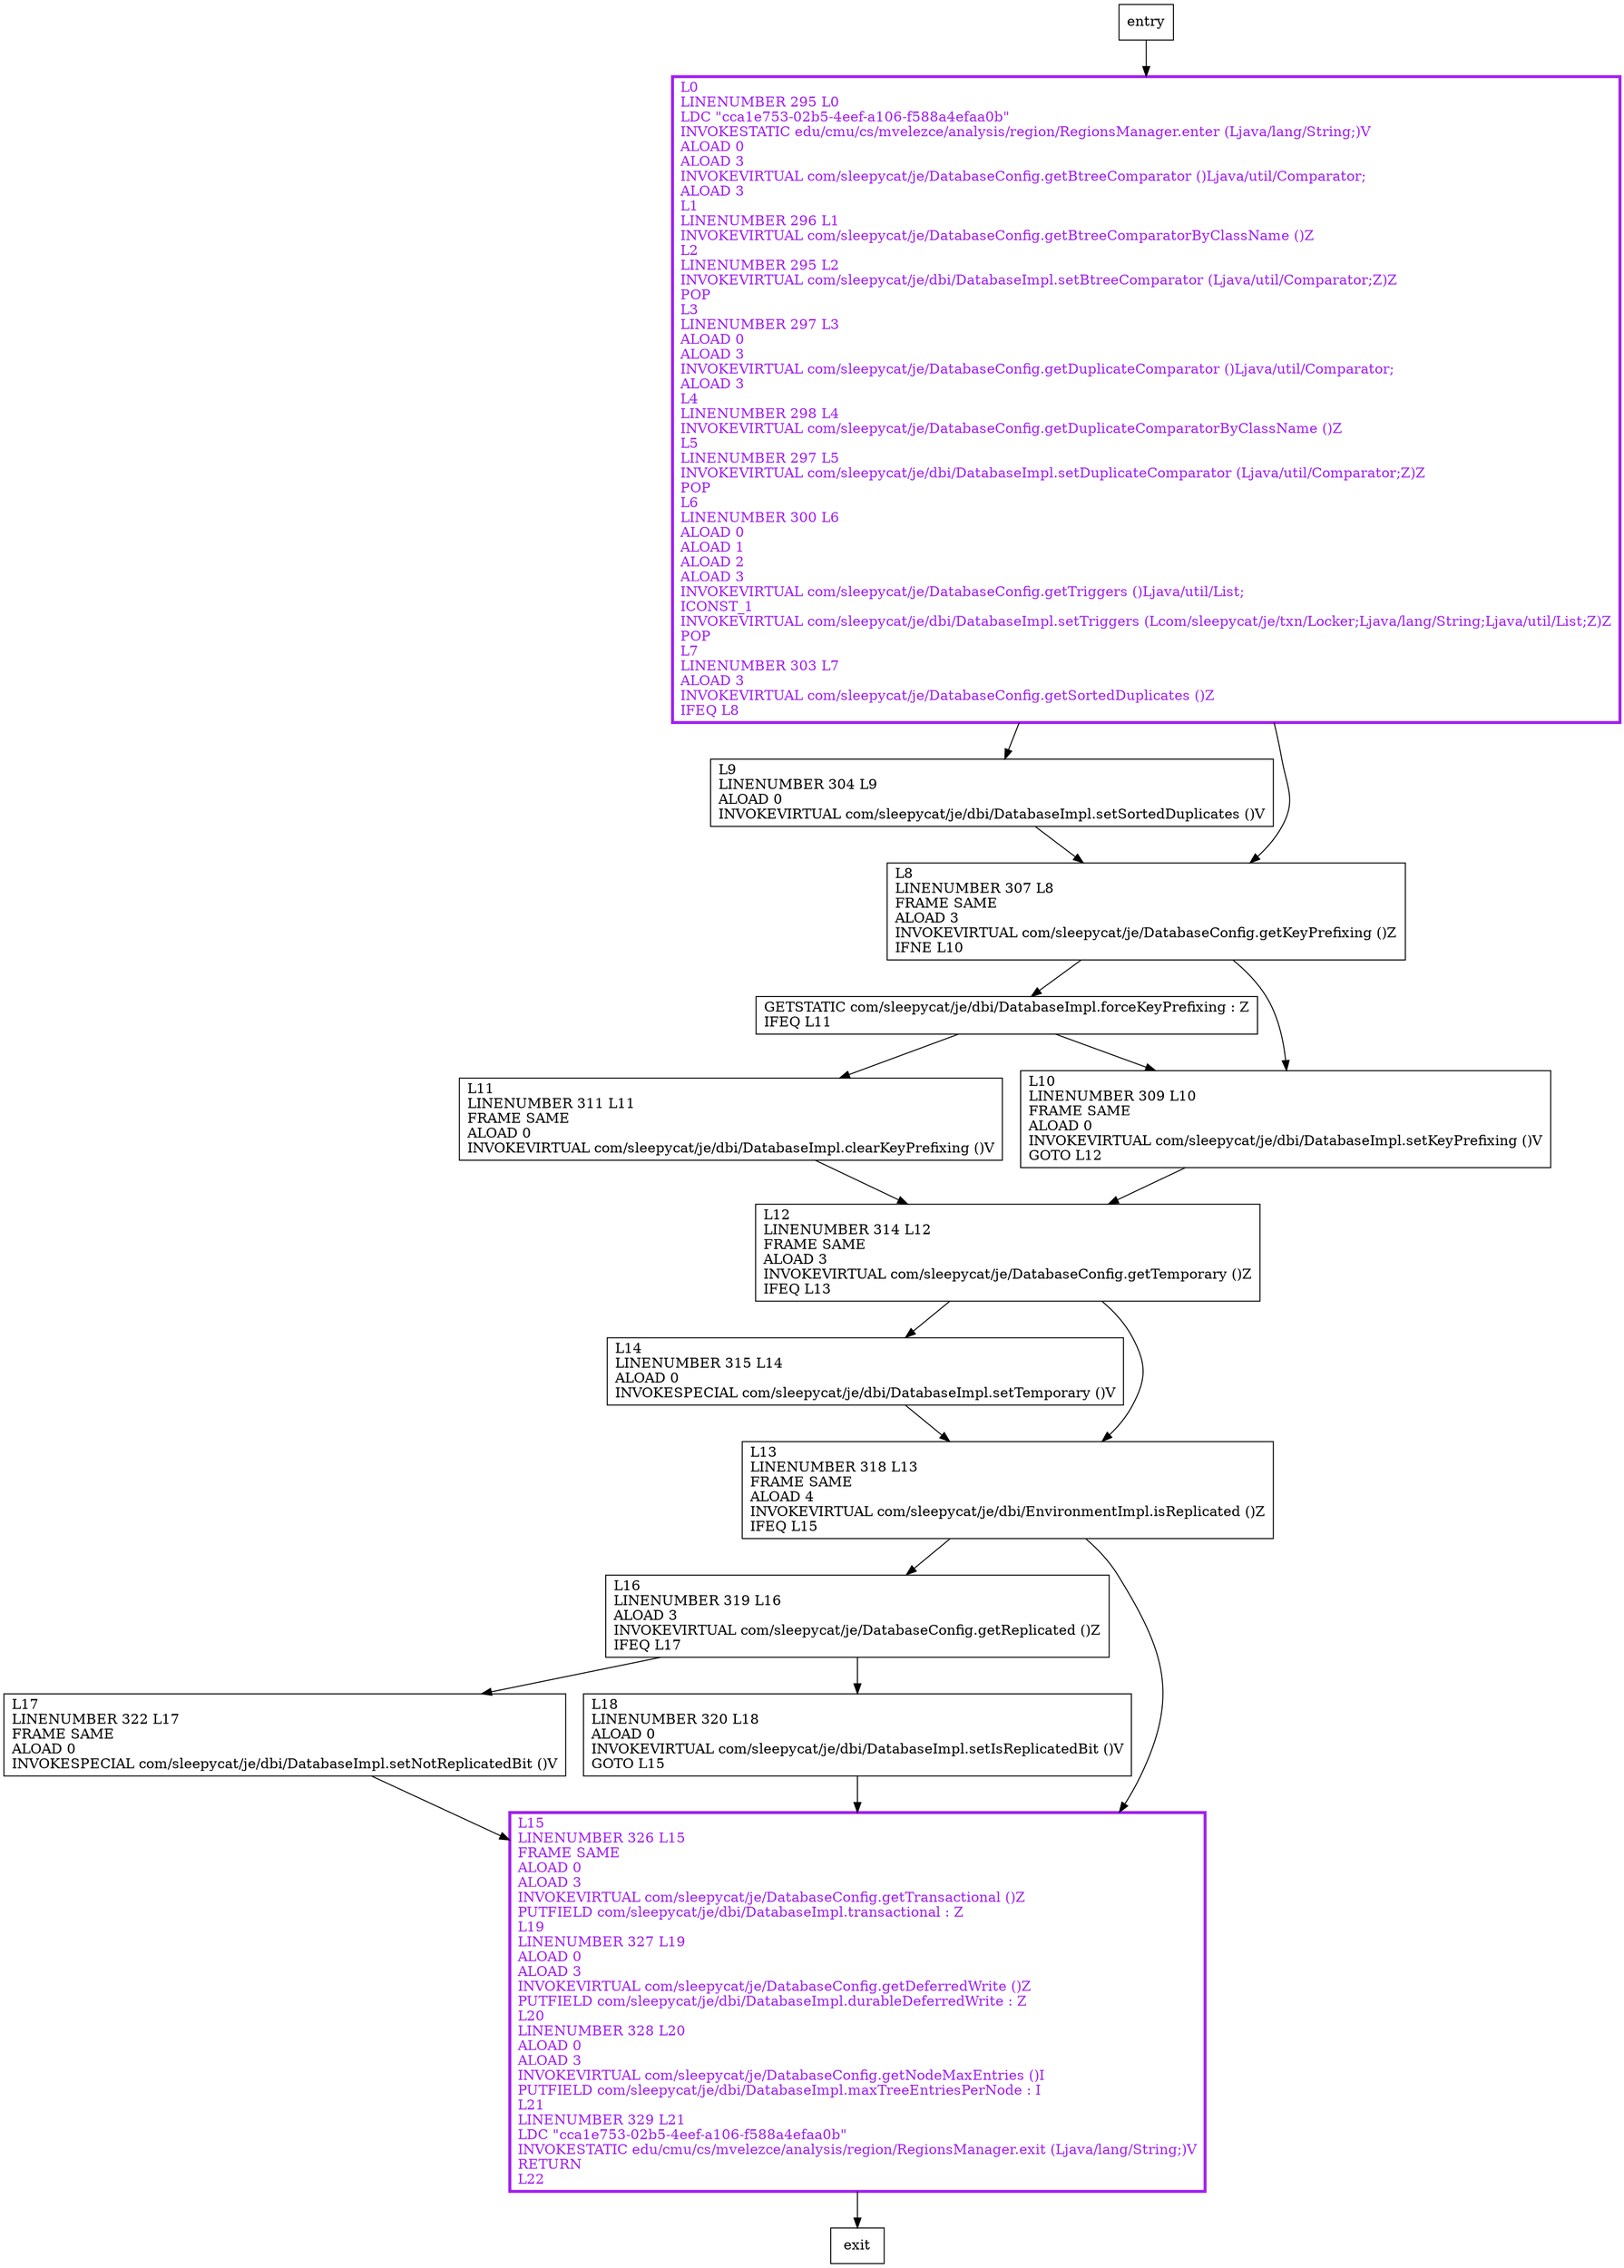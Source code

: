 digraph setConfigProperties {
node [shape=record];
2141010680 [label="L9\lLINENUMBER 304 L9\lALOAD 0\lINVOKEVIRTUAL com/sleepycat/je/dbi/DatabaseImpl.setSortedDuplicates ()V\l"];
1260546465 [label="L12\lLINENUMBER 314 L12\lFRAME SAME\lALOAD 3\lINVOKEVIRTUAL com/sleepycat/je/DatabaseConfig.getTemporary ()Z\lIFEQ L13\l"];
2116344380 [label="L11\lLINENUMBER 311 L11\lFRAME SAME\lALOAD 0\lINVOKEVIRTUAL com/sleepycat/je/dbi/DatabaseImpl.clearKeyPrefixing ()V\l"];
1324976172 [label="L16\lLINENUMBER 319 L16\lALOAD 3\lINVOKEVIRTUAL com/sleepycat/je/DatabaseConfig.getReplicated ()Z\lIFEQ L17\l"];
1481486278 [label="L8\lLINENUMBER 307 L8\lFRAME SAME\lALOAD 3\lINVOKEVIRTUAL com/sleepycat/je/DatabaseConfig.getKeyPrefixing ()Z\lIFNE L10\l"];
302094725 [label="L0\lLINENUMBER 295 L0\lLDC \"cca1e753-02b5-4eef-a106-f588a4efaa0b\"\lINVOKESTATIC edu/cmu/cs/mvelezce/analysis/region/RegionsManager.enter (Ljava/lang/String;)V\lALOAD 0\lALOAD 3\lINVOKEVIRTUAL com/sleepycat/je/DatabaseConfig.getBtreeComparator ()Ljava/util/Comparator;\lALOAD 3\lL1\lLINENUMBER 296 L1\lINVOKEVIRTUAL com/sleepycat/je/DatabaseConfig.getBtreeComparatorByClassName ()Z\lL2\lLINENUMBER 295 L2\lINVOKEVIRTUAL com/sleepycat/je/dbi/DatabaseImpl.setBtreeComparator (Ljava/util/Comparator;Z)Z\lPOP\lL3\lLINENUMBER 297 L3\lALOAD 0\lALOAD 3\lINVOKEVIRTUAL com/sleepycat/je/DatabaseConfig.getDuplicateComparator ()Ljava/util/Comparator;\lALOAD 3\lL4\lLINENUMBER 298 L4\lINVOKEVIRTUAL com/sleepycat/je/DatabaseConfig.getDuplicateComparatorByClassName ()Z\lL5\lLINENUMBER 297 L5\lINVOKEVIRTUAL com/sleepycat/je/dbi/DatabaseImpl.setDuplicateComparator (Ljava/util/Comparator;Z)Z\lPOP\lL6\lLINENUMBER 300 L6\lALOAD 0\lALOAD 1\lALOAD 2\lALOAD 3\lINVOKEVIRTUAL com/sleepycat/je/DatabaseConfig.getTriggers ()Ljava/util/List;\lICONST_1\lINVOKEVIRTUAL com/sleepycat/je/dbi/DatabaseImpl.setTriggers (Lcom/sleepycat/je/txn/Locker;Ljava/lang/String;Ljava/util/List;Z)Z\lPOP\lL7\lLINENUMBER 303 L7\lALOAD 3\lINVOKEVIRTUAL com/sleepycat/je/DatabaseConfig.getSortedDuplicates ()Z\lIFEQ L8\l"];
1990919616 [label="GETSTATIC com/sleepycat/je/dbi/DatabaseImpl.forceKeyPrefixing : Z\lIFEQ L11\l"];
1761109793 [label="L10\lLINENUMBER 309 L10\lFRAME SAME\lALOAD 0\lINVOKEVIRTUAL com/sleepycat/je/dbi/DatabaseImpl.setKeyPrefixing ()V\lGOTO L12\l"];
1695150080 [label="L14\lLINENUMBER 315 L14\lALOAD 0\lINVOKESPECIAL com/sleepycat/je/dbi/DatabaseImpl.setTemporary ()V\l"];
1683679235 [label="L17\lLINENUMBER 322 L17\lFRAME SAME\lALOAD 0\lINVOKESPECIAL com/sleepycat/je/dbi/DatabaseImpl.setNotReplicatedBit ()V\l"];
374244389 [label="L15\lLINENUMBER 326 L15\lFRAME SAME\lALOAD 0\lALOAD 3\lINVOKEVIRTUAL com/sleepycat/je/DatabaseConfig.getTransactional ()Z\lPUTFIELD com/sleepycat/je/dbi/DatabaseImpl.transactional : Z\lL19\lLINENUMBER 327 L19\lALOAD 0\lALOAD 3\lINVOKEVIRTUAL com/sleepycat/je/DatabaseConfig.getDeferredWrite ()Z\lPUTFIELD com/sleepycat/je/dbi/DatabaseImpl.durableDeferredWrite : Z\lL20\lLINENUMBER 328 L20\lALOAD 0\lALOAD 3\lINVOKEVIRTUAL com/sleepycat/je/DatabaseConfig.getNodeMaxEntries ()I\lPUTFIELD com/sleepycat/je/dbi/DatabaseImpl.maxTreeEntriesPerNode : I\lL21\lLINENUMBER 329 L21\lLDC \"cca1e753-02b5-4eef-a106-f588a4efaa0b\"\lINVOKESTATIC edu/cmu/cs/mvelezce/analysis/region/RegionsManager.exit (Ljava/lang/String;)V\lRETURN\lL22\l"];
813312589 [label="L18\lLINENUMBER 320 L18\lALOAD 0\lINVOKEVIRTUAL com/sleepycat/je/dbi/DatabaseImpl.setIsReplicatedBit ()V\lGOTO L15\l"];
1315132143 [label="L13\lLINENUMBER 318 L13\lFRAME SAME\lALOAD 4\lINVOKEVIRTUAL com/sleepycat/je/dbi/EnvironmentImpl.isReplicated ()Z\lIFEQ L15\l"];
entry;
exit;
2141010680 -> 1481486278;
1260546465 -> 1695150080;
1260546465 -> 1315132143;
2116344380 -> 1260546465;
1324976172 -> 1683679235;
1324976172 -> 813312589;
1481486278 -> 1990919616;
1481486278 -> 1761109793;
entry -> 302094725;
302094725 -> 2141010680;
302094725 -> 1481486278;
1990919616 -> 1761109793;
1990919616 -> 2116344380;
1761109793 -> 1260546465;
1695150080 -> 1315132143;
1683679235 -> 374244389;
374244389 -> exit;
813312589 -> 374244389;
1315132143 -> 374244389;
1315132143 -> 1324976172;
302094725[fontcolor="purple", penwidth=3, color="purple"];
374244389[fontcolor="purple", penwidth=3, color="purple"];
}
